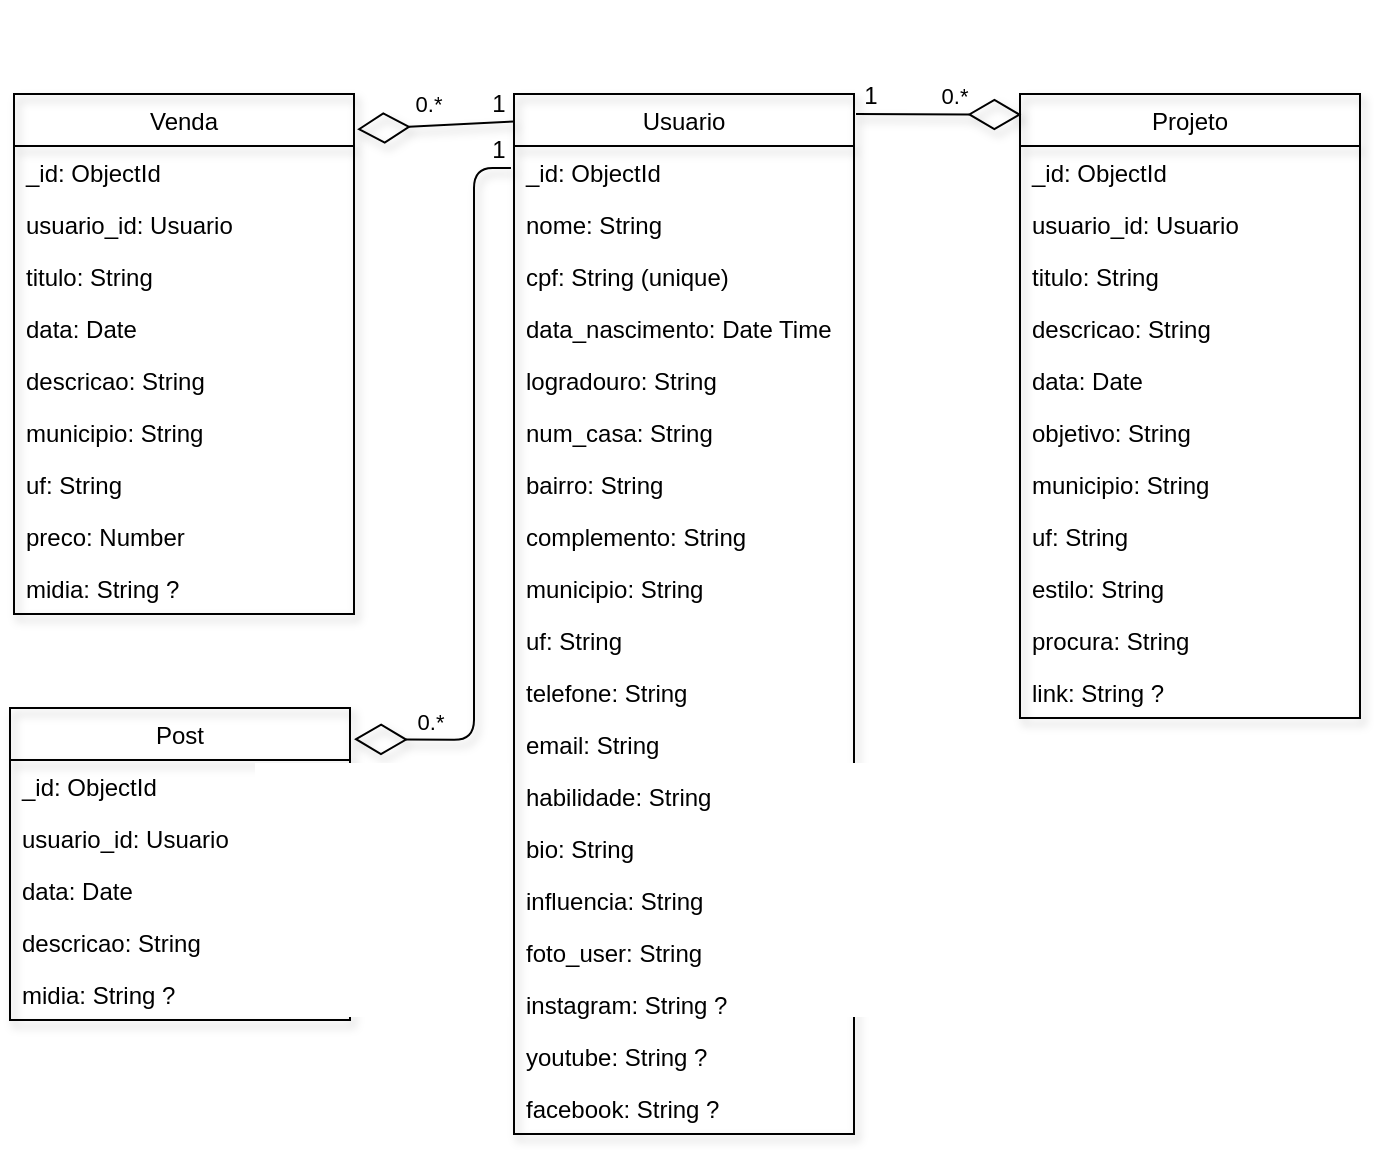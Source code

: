<mxfile>
    <diagram id="P-QzmT6BK_0GDP3EbOA5" name="Página-1">
        <mxGraphModel dx="1703" dy="1658" grid="1" gridSize="10" guides="1" tooltips="1" connect="1" arrows="1" fold="1" page="1" pageScale="1" pageWidth="827" pageHeight="1169" math="0" shadow="0">
            <root>
                <mxCell id="0"/>
                <mxCell id="1" parent="0"/>
                <mxCell id="6" value="Usuario" style="swimlane;fontStyle=0;childLayout=stackLayout;horizontal=1;startSize=26;fillColor=none;horizontalStack=0;resizeParent=1;resizeParentMax=0;resizeLast=0;collapsible=1;marginBottom=0;shadow=1;" parent="1" vertex="1">
                    <mxGeometry x="-540" y="-1107" width="170" height="520" as="geometry">
                        <mxRectangle x="-540" y="-1107" width="80" height="30" as="alternateBounds"/>
                    </mxGeometry>
                </mxCell>
                <mxCell id="7" value="_id: ObjectId" style="text;strokeColor=none;fillColor=none;align=left;verticalAlign=top;spacingLeft=4;spacingRight=4;overflow=hidden;rotatable=0;points=[[0,0.5],[1,0.5]];portConstraint=eastwest;shadow=1;" parent="6" vertex="1">
                    <mxGeometry y="26" width="170" height="26" as="geometry"/>
                </mxCell>
                <mxCell id="8" value="nome: String" style="text;strokeColor=none;fillColor=none;align=left;verticalAlign=top;spacingLeft=4;spacingRight=4;overflow=hidden;rotatable=0;points=[[0,0.5],[1,0.5]];portConstraint=eastwest;shadow=1;" parent="6" vertex="1">
                    <mxGeometry y="52" width="170" height="26" as="geometry"/>
                </mxCell>
                <mxCell id="9" value="cpf: String (unique)" style="text;strokeColor=none;fillColor=none;align=left;verticalAlign=top;spacingLeft=4;spacingRight=4;overflow=hidden;rotatable=0;points=[[0,0.5],[1,0.5]];portConstraint=eastwest;shadow=1;" parent="6" vertex="1">
                    <mxGeometry y="78" width="170" height="26" as="geometry"/>
                </mxCell>
                <mxCell id="10" value="data_nascimento: Date Time" style="text;strokeColor=none;fillColor=none;align=left;verticalAlign=top;spacingLeft=4;spacingRight=4;overflow=hidden;rotatable=0;points=[[0,0.5],[1,0.5]];portConstraint=eastwest;shadow=1;" parent="6" vertex="1">
                    <mxGeometry y="104" width="170" height="26" as="geometry"/>
                </mxCell>
                <mxCell id="11" value="logradouro: String" style="text;strokeColor=none;fillColor=none;align=left;verticalAlign=top;spacingLeft=4;spacingRight=4;overflow=hidden;rotatable=0;points=[[0,0.5],[1,0.5]];portConstraint=eastwest;shadow=1;" parent="6" vertex="1">
                    <mxGeometry y="130" width="170" height="26" as="geometry"/>
                </mxCell>
                <mxCell id="12" value="num_casa: String" style="text;strokeColor=none;fillColor=none;align=left;verticalAlign=top;spacingLeft=4;spacingRight=4;overflow=hidden;rotatable=0;points=[[0,0.5],[1,0.5]];portConstraint=eastwest;shadow=1;" parent="6" vertex="1">
                    <mxGeometry y="156" width="170" height="26" as="geometry"/>
                </mxCell>
                <mxCell id="13" value="bairro: String" style="text;strokeColor=none;fillColor=none;align=left;verticalAlign=top;spacingLeft=4;spacingRight=4;overflow=hidden;rotatable=0;points=[[0,0.5],[1,0.5]];portConstraint=eastwest;shadow=1;" parent="6" vertex="1">
                    <mxGeometry y="182" width="170" height="26" as="geometry"/>
                </mxCell>
                <mxCell id="14" value="complemento: String" style="text;strokeColor=none;fillColor=none;align=left;verticalAlign=top;spacingLeft=4;spacingRight=4;overflow=hidden;rotatable=0;points=[[0,0.5],[1,0.5]];portConstraint=eastwest;shadow=1;" parent="6" vertex="1">
                    <mxGeometry y="208" width="170" height="26" as="geometry"/>
                </mxCell>
                <mxCell id="15" value="municipio: String" style="text;strokeColor=none;fillColor=none;align=left;verticalAlign=top;spacingLeft=4;spacingRight=4;overflow=hidden;rotatable=0;points=[[0,0.5],[1,0.5]];portConstraint=eastwest;shadow=1;" parent="6" vertex="1">
                    <mxGeometry y="234" width="170" height="26" as="geometry"/>
                </mxCell>
                <mxCell id="16" value="uf: String" style="text;strokeColor=none;fillColor=none;align=left;verticalAlign=top;spacingLeft=4;spacingRight=4;overflow=hidden;rotatable=0;points=[[0,0.5],[1,0.5]];portConstraint=eastwest;shadow=1;" parent="6" vertex="1">
                    <mxGeometry y="260" width="170" height="26" as="geometry"/>
                </mxCell>
                <mxCell id="17" value="telefone: String" style="text;strokeColor=none;fillColor=none;align=left;verticalAlign=top;spacingLeft=4;spacingRight=4;overflow=hidden;rotatable=0;points=[[0,0.5],[1,0.5]];portConstraint=eastwest;shadow=1;" parent="6" vertex="1">
                    <mxGeometry y="286" width="170" height="26" as="geometry"/>
                </mxCell>
                <mxCell id="18" value="email: String" style="text;strokeColor=none;fillColor=none;align=left;verticalAlign=top;spacingLeft=4;spacingRight=4;overflow=hidden;rotatable=0;points=[[0,0.5],[1,0.5]];portConstraint=eastwest;shadow=1;" parent="6" vertex="1">
                    <mxGeometry y="312" width="170" height="26" as="geometry"/>
                </mxCell>
                <mxCell id="19" value="habilidade: String" style="text;strokeColor=none;fillColor=none;align=left;verticalAlign=top;spacingLeft=4;spacingRight=4;overflow=hidden;rotatable=0;points=[[0,0.5],[1,0.5]];portConstraint=eastwest;shadow=1;" parent="6" vertex="1">
                    <mxGeometry y="338" width="170" height="26" as="geometry"/>
                </mxCell>
                <mxCell id="20" value="bio: String" style="text;strokeColor=none;fillColor=none;align=left;verticalAlign=top;spacingLeft=4;spacingRight=4;overflow=hidden;rotatable=0;points=[[0,0.5],[1,0.5]];portConstraint=eastwest;shadow=1;" parent="6" vertex="1">
                    <mxGeometry y="364" width="170" height="26" as="geometry"/>
                </mxCell>
                <mxCell id="21" value="influencia: String" style="text;strokeColor=none;fillColor=none;align=left;verticalAlign=top;spacingLeft=4;spacingRight=4;overflow=hidden;rotatable=0;points=[[0,0.5],[1,0.5]];portConstraint=eastwest;shadow=1;" parent="6" vertex="1">
                    <mxGeometry y="390" width="170" height="26" as="geometry"/>
                </mxCell>
                <mxCell id="24" value="foto_user: String" style="text;strokeColor=none;fillColor=none;align=left;verticalAlign=top;spacingLeft=4;spacingRight=4;overflow=hidden;rotatable=0;points=[[0,0.5],[1,0.5]];portConstraint=eastwest;shadow=1;" parent="6" vertex="1">
                    <mxGeometry y="416" width="170" height="26" as="geometry"/>
                </mxCell>
                <mxCell id="43" value="instagram: String ?" style="text;strokeColor=none;fillColor=none;align=left;verticalAlign=top;spacingLeft=4;spacingRight=4;overflow=hidden;rotatable=0;points=[[0,0.5],[1,0.5]];portConstraint=eastwest;shadow=1;" parent="6" vertex="1">
                    <mxGeometry y="442" width="170" height="26" as="geometry"/>
                </mxCell>
                <mxCell id="44" value="youtube: String ?" style="text;strokeColor=none;fillColor=none;align=left;verticalAlign=top;spacingLeft=4;spacingRight=4;overflow=hidden;rotatable=0;points=[[0,0.5],[1,0.5]];portConstraint=eastwest;shadow=1;" parent="6" vertex="1">
                    <mxGeometry y="468" width="170" height="26" as="geometry"/>
                </mxCell>
                <mxCell id="45" value="facebook: String ?" style="text;strokeColor=none;fillColor=none;align=left;verticalAlign=top;spacingLeft=4;spacingRight=4;overflow=hidden;rotatable=0;points=[[0,0.5],[1,0.5]];portConstraint=eastwest;shadow=1;" parent="6" vertex="1">
                    <mxGeometry y="494" width="170" height="26" as="geometry"/>
                </mxCell>
                <mxCell id="25" value="Projeto" style="swimlane;fontStyle=0;childLayout=stackLayout;horizontal=1;startSize=26;fillColor=none;horizontalStack=0;resizeParent=1;resizeParentMax=0;resizeLast=0;collapsible=1;marginBottom=0;shadow=1;" parent="1" vertex="1">
                    <mxGeometry x="-287" y="-1107" width="170" height="312" as="geometry"/>
                </mxCell>
                <mxCell id="67" value="_id: ObjectId" style="text;strokeColor=none;fillColor=none;align=left;verticalAlign=top;spacingLeft=4;spacingRight=4;overflow=hidden;rotatable=0;points=[[0,0.5],[1,0.5]];portConstraint=eastwest;shadow=1;" parent="25" vertex="1">
                    <mxGeometry y="26" width="170" height="26" as="geometry"/>
                </mxCell>
                <mxCell id="26" value="usuario_id: Usuario" style="text;strokeColor=none;fillColor=none;align=left;verticalAlign=top;spacingLeft=4;spacingRight=4;overflow=hidden;rotatable=0;points=[[0,0.5],[1,0.5]];portConstraint=eastwest;shadow=1;" parent="25" vertex="1">
                    <mxGeometry y="52" width="170" height="26" as="geometry"/>
                </mxCell>
                <mxCell id="27" value="titulo: String" style="text;strokeColor=none;fillColor=none;align=left;verticalAlign=top;spacingLeft=4;spacingRight=4;overflow=hidden;rotatable=0;points=[[0,0.5],[1,0.5]];portConstraint=eastwest;shadow=1;" parent="25" vertex="1">
                    <mxGeometry y="78" width="170" height="26" as="geometry"/>
                </mxCell>
                <mxCell id="28" value="descricao: String" style="text;strokeColor=none;fillColor=none;align=left;verticalAlign=top;spacingLeft=4;spacingRight=4;overflow=hidden;rotatable=0;points=[[0,0.5],[1,0.5]];portConstraint=eastwest;shadow=1;" parent="25" vertex="1">
                    <mxGeometry y="104" width="170" height="26" as="geometry"/>
                </mxCell>
                <mxCell id="68" value="data: Date" style="text;strokeColor=none;fillColor=none;align=left;verticalAlign=top;spacingLeft=4;spacingRight=4;overflow=hidden;rotatable=0;points=[[0,0.5],[1,0.5]];portConstraint=eastwest;shadow=1;" parent="25" vertex="1">
                    <mxGeometry y="130" width="170" height="26" as="geometry"/>
                </mxCell>
                <mxCell id="29" value="objetivo: String" style="text;strokeColor=none;fillColor=none;align=left;verticalAlign=top;spacingLeft=4;spacingRight=4;overflow=hidden;rotatable=0;points=[[0,0.5],[1,0.5]];portConstraint=eastwest;shadow=1;" parent="25" vertex="1">
                    <mxGeometry y="156" width="170" height="26" as="geometry"/>
                </mxCell>
                <mxCell id="30" value="municipio: String" style="text;strokeColor=none;fillColor=none;align=left;verticalAlign=top;spacingLeft=4;spacingRight=4;overflow=hidden;rotatable=0;points=[[0,0.5],[1,0.5]];portConstraint=eastwest;shadow=1;" parent="25" vertex="1">
                    <mxGeometry y="182" width="170" height="26" as="geometry"/>
                </mxCell>
                <mxCell id="35" value="uf: String" style="text;strokeColor=none;fillColor=none;align=left;verticalAlign=top;spacingLeft=4;spacingRight=4;overflow=hidden;rotatable=0;points=[[0,0.5],[1,0.5]];portConstraint=eastwest;shadow=1;" parent="25" vertex="1">
                    <mxGeometry y="208" width="170" height="26" as="geometry"/>
                </mxCell>
                <mxCell id="31" value="estilo: String" style="text;strokeColor=none;fillColor=none;align=left;verticalAlign=top;spacingLeft=4;spacingRight=4;overflow=hidden;rotatable=0;points=[[0,0.5],[1,0.5]];portConstraint=eastwest;shadow=1;" parent="25" vertex="1">
                    <mxGeometry y="234" width="170" height="26" as="geometry"/>
                </mxCell>
                <mxCell id="32" value="procura: String" style="text;strokeColor=none;fillColor=none;align=left;verticalAlign=top;spacingLeft=4;spacingRight=4;overflow=hidden;rotatable=0;points=[[0,0.5],[1,0.5]];portConstraint=eastwest;shadow=1;" parent="25" vertex="1">
                    <mxGeometry y="260" width="170" height="26" as="geometry"/>
                </mxCell>
                <mxCell id="66" value="link: String ?" style="text;strokeColor=none;fillColor=none;align=left;verticalAlign=top;spacingLeft=4;spacingRight=4;overflow=hidden;rotatable=0;points=[[0,0.5],[1,0.5]];portConstraint=eastwest;shadow=1;" parent="25" vertex="1">
                    <mxGeometry y="286" width="170" height="26" as="geometry"/>
                </mxCell>
                <mxCell id="46" value="Post" style="swimlane;fontStyle=0;childLayout=stackLayout;horizontal=1;startSize=26;fillColor=none;horizontalStack=0;resizeParent=1;resizeParentMax=0;resizeLast=0;collapsible=1;marginBottom=0;shadow=1;" parent="1" vertex="1">
                    <mxGeometry x="-792" y="-800" width="170" height="156" as="geometry"/>
                </mxCell>
                <mxCell id="47" value="_id: ObjectId" style="text;strokeColor=none;fillColor=none;align=left;verticalAlign=top;spacingLeft=4;spacingRight=4;overflow=hidden;rotatable=0;points=[[0,0.5],[1,0.5]];portConstraint=eastwest;shadow=1;" parent="46" vertex="1">
                    <mxGeometry y="26" width="170" height="26" as="geometry"/>
                </mxCell>
                <mxCell id="48" value="usuario_id: Usuario" style="text;strokeColor=none;fillColor=none;align=left;verticalAlign=top;spacingLeft=4;spacingRight=4;overflow=hidden;rotatable=0;points=[[0,0.5],[1,0.5]];portConstraint=eastwest;shadow=1;" parent="46" vertex="1">
                    <mxGeometry y="52" width="170" height="26" as="geometry"/>
                </mxCell>
                <mxCell id="61" value="data: Date" style="text;strokeColor=none;fillColor=none;align=left;verticalAlign=top;spacingLeft=4;spacingRight=4;overflow=hidden;rotatable=0;points=[[0,0.5],[1,0.5]];portConstraint=eastwest;shadow=1;" parent="46" vertex="1">
                    <mxGeometry y="78" width="170" height="26" as="geometry"/>
                </mxCell>
                <mxCell id="49" value="descricao: String" style="text;strokeColor=none;fillColor=none;align=left;verticalAlign=top;spacingLeft=4;spacingRight=4;overflow=hidden;rotatable=0;points=[[0,0.5],[1,0.5]];portConstraint=eastwest;shadow=1;" parent="46" vertex="1">
                    <mxGeometry y="104" width="170" height="26" as="geometry"/>
                </mxCell>
                <mxCell id="56" value="midia: String ?" style="text;strokeColor=none;fillColor=none;align=left;verticalAlign=top;spacingLeft=4;spacingRight=4;overflow=hidden;rotatable=0;points=[[0,0.5],[1,0.5]];portConstraint=eastwest;shadow=1;" parent="46" vertex="1">
                    <mxGeometry y="130" width="170" height="26" as="geometry"/>
                </mxCell>
                <mxCell id="59" value="" style="endArrow=diamondThin;endFill=0;endSize=24;html=1;entryX=0.004;entryY=0.033;entryDx=0;entryDy=0;entryPerimeter=0;shadow=1;" parent="1" edge="1" target="25">
                    <mxGeometry width="160" relative="1" as="geometry">
                        <mxPoint x="-369" y="-1097" as="sourcePoint"/>
                        <mxPoint x="-279" y="-1097" as="targetPoint"/>
                    </mxGeometry>
                </mxCell>
                <mxCell id="62" value="0.*" style="edgeLabel;html=1;align=center;verticalAlign=middle;resizable=0;points=[];shadow=1;" parent="59" vertex="1" connectable="0">
                    <mxGeometry x="0.618" y="-4" relative="1" as="geometry">
                        <mxPoint x="-281" y="-9" as="offset"/>
                    </mxGeometry>
                </mxCell>
                <mxCell id="60" value="" style="endArrow=diamondThin;endFill=0;endSize=24;html=1;entryX=1.009;entryY=0.068;entryDx=0;entryDy=0;entryPerimeter=0;exitX=0.767;exitY=0.024;exitDx=0;exitDy=0;exitPerimeter=0;shadow=1;" parent="1" target="69" edge="1" source="79">
                    <mxGeometry width="160" relative="1" as="geometry">
                        <mxPoint x="-540" y="-1090" as="sourcePoint"/>
                        <mxPoint x="-630" y="-1090" as="targetPoint"/>
                        <Array as="points"/>
                    </mxGeometry>
                </mxCell>
                <mxCell id="63" value="1" style="text;html=1;align=center;verticalAlign=middle;resizable=0;points=[];autosize=1;strokeColor=none;fillColor=none;shadow=1;" parent="1" vertex="1">
                    <mxGeometry x="-377" y="-1121" width="30" height="30" as="geometry"/>
                </mxCell>
                <mxCell id="64" value="1" style="text;html=1;align=center;verticalAlign=middle;resizable=0;points=[];autosize=1;strokeColor=none;fillColor=none;shadow=1;" parent="1" vertex="1">
                    <mxGeometry x="-563" y="-1117" width="30" height="30" as="geometry"/>
                </mxCell>
                <mxCell id="65" value="0.*" style="edgeLabel;html=1;align=center;verticalAlign=middle;resizable=0;points=[];shadow=1;" parent="1" vertex="1" connectable="0">
                    <mxGeometry x="-576" y="-1150" as="geometry">
                        <mxPoint x="-6" y="357" as="offset"/>
                    </mxGeometry>
                </mxCell>
                <mxCell id="69" value="Venda" style="swimlane;fontStyle=0;childLayout=stackLayout;horizontal=1;startSize=26;fillColor=none;horizontalStack=0;resizeParent=1;resizeParentMax=0;resizeLast=0;collapsible=1;marginBottom=0;shadow=1;" vertex="1" parent="1">
                    <mxGeometry x="-790" y="-1107" width="170" height="260" as="geometry"/>
                </mxCell>
                <mxCell id="70" value="_id: ObjectId" style="text;strokeColor=none;fillColor=none;align=left;verticalAlign=top;spacingLeft=4;spacingRight=4;overflow=hidden;rotatable=0;points=[[0,0.5],[1,0.5]];portConstraint=eastwest;shadow=1;" vertex="1" parent="69">
                    <mxGeometry y="26" width="170" height="26" as="geometry"/>
                </mxCell>
                <mxCell id="71" value="usuario_id: Usuario" style="text;strokeColor=none;fillColor=none;align=left;verticalAlign=top;spacingLeft=4;spacingRight=4;overflow=hidden;rotatable=0;points=[[0,0.5],[1,0.5]];portConstraint=eastwest;shadow=1;" vertex="1" parent="69">
                    <mxGeometry y="52" width="170" height="26" as="geometry"/>
                </mxCell>
                <mxCell id="80" value="titulo: String" style="text;strokeColor=none;fillColor=none;align=left;verticalAlign=top;spacingLeft=4;spacingRight=4;overflow=hidden;rotatable=0;points=[[0,0.5],[1,0.5]];portConstraint=eastwest;shadow=1;" vertex="1" parent="69">
                    <mxGeometry y="78" width="170" height="26" as="geometry"/>
                </mxCell>
                <mxCell id="72" value="data: Date" style="text;strokeColor=none;fillColor=none;align=left;verticalAlign=top;spacingLeft=4;spacingRight=4;overflow=hidden;rotatable=0;points=[[0,0.5],[1,0.5]];portConstraint=eastwest;shadow=1;" vertex="1" parent="69">
                    <mxGeometry y="104" width="170" height="26" as="geometry"/>
                </mxCell>
                <mxCell id="77" value="descricao: String" style="text;strokeColor=none;fillColor=none;align=left;verticalAlign=top;spacingLeft=4;spacingRight=4;overflow=hidden;rotatable=0;points=[[0,0.5],[1,0.5]];portConstraint=eastwest;shadow=1;" vertex="1" parent="69">
                    <mxGeometry y="130" width="170" height="26" as="geometry"/>
                </mxCell>
                <mxCell id="81" value="municipio: String" style="text;strokeColor=none;fillColor=none;align=left;verticalAlign=top;spacingLeft=4;spacingRight=4;overflow=hidden;rotatable=0;points=[[0,0.5],[1,0.5]];portConstraint=eastwest;shadow=1;" vertex="1" parent="69">
                    <mxGeometry y="156" width="170" height="26" as="geometry"/>
                </mxCell>
                <mxCell id="82" value="uf: String" style="text;strokeColor=none;fillColor=none;align=left;verticalAlign=top;spacingLeft=4;spacingRight=4;overflow=hidden;rotatable=0;points=[[0,0.5],[1,0.5]];portConstraint=eastwest;shadow=1;" vertex="1" parent="69">
                    <mxGeometry y="182" width="170" height="26" as="geometry"/>
                </mxCell>
                <mxCell id="73" value="preco: Number" style="text;strokeColor=none;fillColor=none;align=left;verticalAlign=top;spacingLeft=4;spacingRight=4;overflow=hidden;rotatable=0;points=[[0,0.5],[1,0.5]];portConstraint=eastwest;shadow=1;" vertex="1" parent="69">
                    <mxGeometry y="208" width="170" height="26" as="geometry"/>
                </mxCell>
                <mxCell id="74" value="midia: String ?" style="text;strokeColor=none;fillColor=none;align=left;verticalAlign=top;spacingLeft=4;spacingRight=4;overflow=hidden;rotatable=0;points=[[0,0.5],[1,0.5]];portConstraint=eastwest;shadow=1;" vertex="1" parent="69">
                    <mxGeometry y="234" width="170" height="26" as="geometry"/>
                </mxCell>
                <mxCell id="75" value="0.*" style="edgeLabel;html=1;align=center;verticalAlign=middle;resizable=0;points=[];shadow=1;" vertex="1" connectable="0" parent="1">
                    <mxGeometry x="-320" y="-1106" as="geometry"/>
                </mxCell>
                <mxCell id="78" value="" style="endArrow=diamondThin;endFill=0;endSize=24;html=1;entryX=1.012;entryY=0.1;entryDx=0;entryDy=0;entryPerimeter=0;shadow=1;" edge="1" parent="1" target="46">
                    <mxGeometry width="160" relative="1" as="geometry">
                        <mxPoint x="-541.53" y="-1070" as="sourcePoint"/>
                        <mxPoint x="-620" y="-890" as="targetPoint"/>
                        <Array as="points">
                            <mxPoint x="-560" y="-1070"/>
                            <mxPoint x="-560" y="-784"/>
                        </Array>
                    </mxGeometry>
                </mxCell>
                <mxCell id="79" value="1" style="text;html=1;align=center;verticalAlign=middle;resizable=0;points=[];autosize=1;strokeColor=none;fillColor=none;shadow=1;" vertex="1" parent="1">
                    <mxGeometry x="-563" y="-1094" width="30" height="30" as="geometry"/>
                </mxCell>
            </root>
        </mxGraphModel>
    </diagram>
</mxfile>